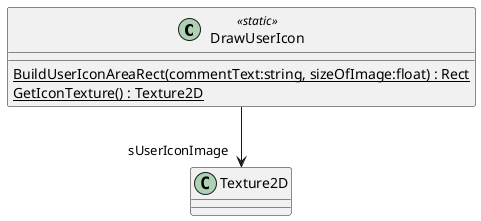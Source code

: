 @startuml
class DrawUserIcon <<static>> {
    {static} BuildUserIconAreaRect(commentText:string, sizeOfImage:float) : Rect
    {static} GetIconTexture() : Texture2D
}
DrawUserIcon --> "sUserIconImage" Texture2D
@enduml
